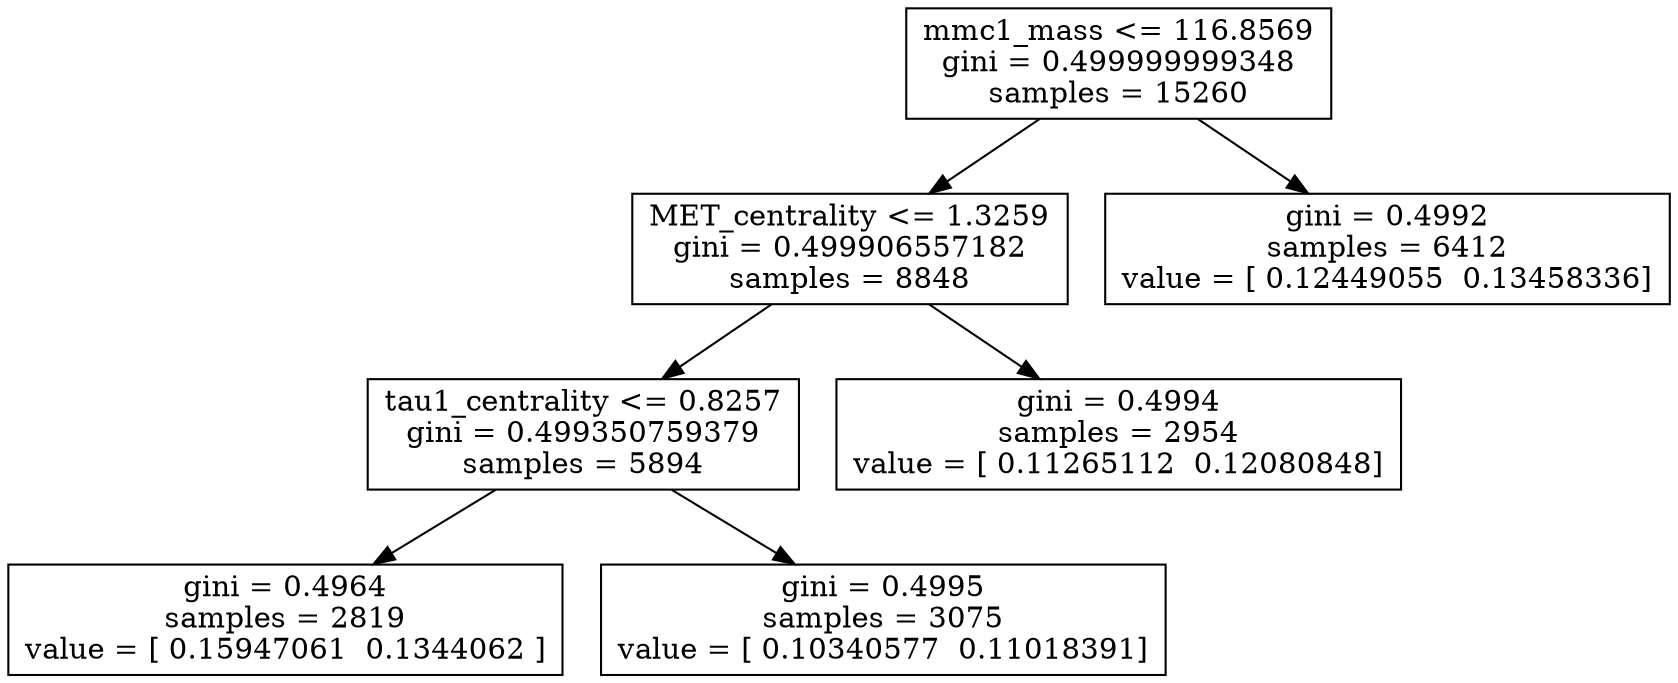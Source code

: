 digraph Tree {
0 [label="mmc1_mass <= 116.8569\ngini = 0.499999999348\nsamples = 15260", shape="box"] ;
1 [label="MET_centrality <= 1.3259\ngini = 0.499906557182\nsamples = 8848", shape="box"] ;
0 -> 1 ;
2 [label="tau1_centrality <= 0.8257\ngini = 0.499350759379\nsamples = 5894", shape="box"] ;
1 -> 2 ;
3 [label="gini = 0.4964\nsamples = 2819\nvalue = [ 0.15947061  0.1344062 ]", shape="box"] ;
2 -> 3 ;
4 [label="gini = 0.4995\nsamples = 3075\nvalue = [ 0.10340577  0.11018391]", shape="box"] ;
2 -> 4 ;
5 [label="gini = 0.4994\nsamples = 2954\nvalue = [ 0.11265112  0.12080848]", shape="box"] ;
1 -> 5 ;
6 [label="gini = 0.4992\nsamples = 6412\nvalue = [ 0.12449055  0.13458336]", shape="box"] ;
0 -> 6 ;
}